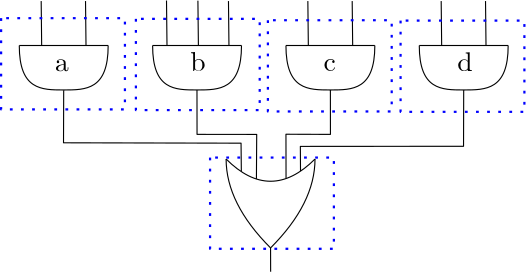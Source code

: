 <?xml version="1.0"?>
<!DOCTYPE ipe SYSTEM "ipe.dtd">
<ipe version="70218" creator="Ipe 7.2.28">
<info created="D:20241220130140" modified="D:20241220133442"/>
<ipestyle name="basic">
<symbol name="arrow/arc(spx)">
<path stroke="sym-stroke" fill="sym-stroke" pen="sym-pen">
0 0 m
-1 0.333 l
-1 -0.333 l
h
</path>
</symbol>
<symbol name="arrow/farc(spx)">
<path stroke="sym-stroke" fill="white" pen="sym-pen">
0 0 m
-1 0.333 l
-1 -0.333 l
h
</path>
</symbol>
<symbol name="arrow/ptarc(spx)">
<path stroke="sym-stroke" fill="sym-stroke" pen="sym-pen">
0 0 m
-1 0.333 l
-0.8 0 l
-1 -0.333 l
h
</path>
</symbol>
<symbol name="arrow/fptarc(spx)">
<path stroke="sym-stroke" fill="white" pen="sym-pen">
0 0 m
-1 0.333 l
-0.8 0 l
-1 -0.333 l
h
</path>
</symbol>
<symbol name="mark/circle(sx)" transformations="translations">
<path fill="sym-stroke">
0.6 0 0 0.6 0 0 e
0.4 0 0 0.4 0 0 e
</path>
</symbol>
<symbol name="mark/disk(sx)" transformations="translations">
<path fill="sym-stroke">
0.6 0 0 0.6 0 0 e
</path>
</symbol>
<symbol name="mark/fdisk(sfx)" transformations="translations">
<group>
<path fill="sym-fill">
0.5 0 0 0.5 0 0 e
</path>
<path fill="sym-stroke" fillrule="eofill">
0.6 0 0 0.6 0 0 e
0.4 0 0 0.4 0 0 e
</path>
</group>
</symbol>
<symbol name="mark/box(sx)" transformations="translations">
<path fill="sym-stroke" fillrule="eofill">
-0.6 -0.6 m
0.6 -0.6 l
0.6 0.6 l
-0.6 0.6 l
h
-0.4 -0.4 m
0.4 -0.4 l
0.4 0.4 l
-0.4 0.4 l
h
</path>
</symbol>
<symbol name="mark/square(sx)" transformations="translations">
<path fill="sym-stroke">
-0.6 -0.6 m
0.6 -0.6 l
0.6 0.6 l
-0.6 0.6 l
h
</path>
</symbol>
<symbol name="mark/fsquare(sfx)" transformations="translations">
<group>
<path fill="sym-fill">
-0.5 -0.5 m
0.5 -0.5 l
0.5 0.5 l
-0.5 0.5 l
h
</path>
<path fill="sym-stroke" fillrule="eofill">
-0.6 -0.6 m
0.6 -0.6 l
0.6 0.6 l
-0.6 0.6 l
h
-0.4 -0.4 m
0.4 -0.4 l
0.4 0.4 l
-0.4 0.4 l
h
</path>
</group>
</symbol>
<symbol name="mark/cross(sx)" transformations="translations">
<group>
<path fill="sym-stroke">
-0.43 -0.57 m
0.57 0.43 l
0.43 0.57 l
-0.57 -0.43 l
h
</path>
<path fill="sym-stroke">
-0.43 0.57 m
0.57 -0.43 l
0.43 -0.57 l
-0.57 0.43 l
h
</path>
</group>
</symbol>
<symbol name="arrow/fnormal(spx)">
<path stroke="sym-stroke" fill="white" pen="sym-pen">
0 0 m
-1 0.333 l
-1 -0.333 l
h
</path>
</symbol>
<symbol name="arrow/pointed(spx)">
<path stroke="sym-stroke" fill="sym-stroke" pen="sym-pen">
0 0 m
-1 0.333 l
-0.8 0 l
-1 -0.333 l
h
</path>
</symbol>
<symbol name="arrow/fpointed(spx)">
<path stroke="sym-stroke" fill="white" pen="sym-pen">
0 0 m
-1 0.333 l
-0.8 0 l
-1 -0.333 l
h
</path>
</symbol>
<symbol name="arrow/linear(spx)">
<path stroke="sym-stroke" pen="sym-pen">
-1 0.333 m
0 0 l
-1 -0.333 l
</path>
</symbol>
<symbol name="arrow/fdouble(spx)">
<path stroke="sym-stroke" fill="white" pen="sym-pen">
0 0 m
-1 0.333 l
-1 -0.333 l
h
-1 0 m
-2 0.333 l
-2 -0.333 l
h
</path>
</symbol>
<symbol name="arrow/double(spx)">
<path stroke="sym-stroke" fill="sym-stroke" pen="sym-pen">
0 0 m
-1 0.333 l
-1 -0.333 l
h
-1 0 m
-2 0.333 l
-2 -0.333 l
h
</path>
</symbol>
<symbol name="arrow/mid-normal(spx)">
<path stroke="sym-stroke" fill="sym-stroke" pen="sym-pen">
0.5 0 m
-0.5 0.333 l
-0.5 -0.333 l
h
</path>
</symbol>
<symbol name="arrow/mid-fnormal(spx)">
<path stroke="sym-stroke" fill="white" pen="sym-pen">
0.5 0 m
-0.5 0.333 l
-0.5 -0.333 l
h
</path>
</symbol>
<symbol name="arrow/mid-pointed(spx)">
<path stroke="sym-stroke" fill="sym-stroke" pen="sym-pen">
0.5 0 m
-0.5 0.333 l
-0.3 0 l
-0.5 -0.333 l
h
</path>
</symbol>
<symbol name="arrow/mid-fpointed(spx)">
<path stroke="sym-stroke" fill="white" pen="sym-pen">
0.5 0 m
-0.5 0.333 l
-0.3 0 l
-0.5 -0.333 l
h
</path>
</symbol>
<symbol name="arrow/mid-double(spx)">
<path stroke="sym-stroke" fill="sym-stroke" pen="sym-pen">
1 0 m
0 0.333 l
0 -0.333 l
h
0 0 m
-1 0.333 l
-1 -0.333 l
h
</path>
</symbol>
<symbol name="arrow/mid-fdouble(spx)">
<path stroke="sym-stroke" fill="white" pen="sym-pen">
1 0 m
0 0.333 l
0 -0.333 l
h
0 0 m
-1 0.333 l
-1 -0.333 l
h
</path>
</symbol>
<anglesize name="22.5 deg" value="22.5"/>
<anglesize name="30 deg" value="30"/>
<anglesize name="45 deg" value="45"/>
<anglesize name="60 deg" value="60"/>
<anglesize name="90 deg" value="90"/>
<arrowsize name="large" value="10"/>
<arrowsize name="small" value="5"/>
<arrowsize name="tiny" value="3"/>
<color name="blue" value="0 0 1"/>
<color name="brown" value="0.647 0.165 0.165"/>
<color name="darkblue" value="0 0 0.545"/>
<color name="darkcyan" value="0 0.545 0.545"/>
<color name="darkgray" value="0.663"/>
<color name="darkgreen" value="0 0.392 0"/>
<color name="darkmagenta" value="0.545 0 0.545"/>
<color name="darkorange" value="1 0.549 0"/>
<color name="darkred" value="0.545 0 0"/>
<color name="gold" value="1 0.843 0"/>
<color name="gray" value="0.745"/>
<color name="green" value="0 1 0"/>
<color name="lightblue" value="0.678 0.847 0.902"/>
<color name="lightcyan" value="0.878 1 1"/>
<color name="lightgray" value="0.827"/>
<color name="lightgreen" value="0.565 0.933 0.565"/>
<color name="lightyellow" value="1 1 0.878"/>
<color name="navy" value="0 0 0.502"/>
<color name="orange" value="1 0.647 0"/>
<color name="pink" value="1 0.753 0.796"/>
<color name="purple" value="0.627 0.125 0.941"/>
<color name="red" value="1 0 0"/>
<color name="seagreen" value="0.18 0.545 0.341"/>
<color name="turquoise" value="0.251 0.878 0.816"/>
<color name="violet" value="0.933 0.51 0.933"/>
<color name="yellow" value="1 1 0"/>
<dashstyle name="dash dot dotted" value="[4 2 1 2 1 2] 0"/>
<dashstyle name="dash dotted" value="[4 2 1 2] 0"/>
<dashstyle name="dashed" value="[4] 0"/>
<dashstyle name="dotted" value="[1 3] 0"/>
<gridsize name="10 pts (~3.5 mm)" value="10"/>
<gridsize name="14 pts (~5 mm)" value="14"/>
<gridsize name="16 pts (~6 mm)" value="16"/>
<gridsize name="20 pts (~7 mm)" value="20"/>
<gridsize name="28 pts (~10 mm)" value="28"/>
<gridsize name="32 pts (~12 mm)" value="32"/>
<gridsize name="4 pts" value="4"/>
<gridsize name="56 pts (~20 mm)" value="56"/>
<gridsize name="8 pts (~3 mm)" value="8"/>
<opacity name="10%" value="0.1"/>
<opacity name="30%" value="0.3"/>
<opacity name="50%" value="0.5"/>
<opacity name="75%" value="0.75"/>
<pen name="fat" value="1.2"/>
<pen name="heavier" value="0.8"/>
<pen name="ultrafat" value="2"/>
<symbolsize name="large" value="5"/>
<symbolsize name="small" value="2"/>
<symbolsize name="tiny" value="1.1"/>
<textsize name="Huge" value="\Huge"/>
<textsize name="LARGE" value="\LARGE"/>
<textsize name="Large" value="\Large"/>
<textsize name="footnote" value="\footnotesize"/>
<textsize name="huge" value="\huge"/>
<textsize name="large" value="\large"/>
<textsize name="script" value="\scriptsize"/>
<textsize name="small" value="\small"/>
<textsize name="tiny" value="\tiny"/>
<textstyle name="center" begin="\begin{center}" end="\end{center}"/>
<textstyle name="item" begin="\begin{itemize}\item{}" end="\end{itemize}"/>
<textstyle name="itemize" begin="\begin{itemize}" end="\end{itemize}"/>
<tiling name="falling" angle="-60" step="4" width="1"/>
<tiling name="rising" angle="30" step="4" width="1"/>
</ipestyle>
<page>
<layer name="alpha"/>
<view layers="alpha" active="alpha"/>
<path layer="alpha" stroke="black">
224 704 m
256 704 l
</path>
<path stroke="black">
224 704 m
224 688
240 688
256 688
256 704 c
</path>
<path stroke="black">
232.059 703.987 m
231.886 720.008 l
</path>
<path matrix="1 0 0 1 15.963 -0.00011122" stroke="black">
232.059 703.987 m
231.886 720.008 l
</path>
<path matrix="1 0 0 1 48 0" stroke="black">
224 704 m
256 704 l
</path>
<path matrix="1 0 0 1 48 0" stroke="black">
224 704 m
224 688
240 688
256 688
256 704 c
</path>
<path matrix="1 0 0 1 45.1166 0.177437" stroke="black">
232.059 703.987 m
231.886 720.008 l
</path>
<path matrix="1 0 0 1 67.423 -0.00011122" stroke="black">
232.059 703.987 m
231.886 720.008 l
</path>
<path matrix="1 0 0 1 56.4215 0.132795" stroke="black">
232.059 703.987 m
231.886 720.008 l
</path>
<path matrix="1 0 0 1 96 0" stroke="black">
224 704 m
256 704 l
</path>
<path matrix="1 0 0 1 96 0" stroke="black">
224 704 m
224 688
240 688
256 688
256 704 c
</path>
<path matrix="1 0 0 1 96 0" stroke="black">
232.059 703.987 m
231.886 720.008 l
</path>
<path matrix="1 0 0 1 111.963 -0.00011122" stroke="black">
232.059 703.987 m
231.886 720.008 l
</path>
<path matrix="1 0 0 1 144 0" stroke="black">
224 704 m
256 704 l
</path>
<path matrix="1 0 0 1 144 0" stroke="black">
224 704 m
224 688
240 688
256 688
256 704 c
</path>
<path matrix="1 0 0 1 144 0" stroke="black">
232.059 703.987 m
231.886 720.008 l
</path>
<path matrix="1 0 0 1 159.963 -0.00011122" stroke="black">
232.059 703.987 m
231.886 720.008 l
</path>
<path matrix="1 0 0 1 10.462 -40.8661" stroke="black">
288 704 m
304 688
320 704 c
</path>
<path matrix="1 0 0 1 10.462 -40.8661" stroke="black">
288 704 m
288 688
304 672 c
</path>
<path matrix="1 0 0 1 10.462 -40.8661" stroke="black">
304 672 m
320 688
320 704 c
</path>
<path stroke="blue" dash="dotted" pen="heavier">
217.46 713.848 m
217.46 681.005 l
262.033 681.005 l
262.033 713.848 l
h
</path>
<path matrix="1 0 0 1 48.5224 -0.252302" stroke="blue" dash="dotted" pen="heavier">
217.46 713.848 m
217.46 681.005 l
262.033 681.005 l
262.033 713.848 l
h
</path>
<path matrix="1 0 0 1 96.0439 -0.749411" stroke="blue" dash="dotted" pen="heavier">
217.46 713.848 m
217.46 681.005 l
262.033 681.005 l
262.033 713.848 l
h
</path>
<path matrix="1 0 0 1 143.808 -0.875771" stroke="blue" dash="dotted" pen="heavier">
217.46 713.848 m
217.46 681.005 l
262.033 681.005 l
262.033 713.848 l
h
</path>
<path stroke="black">
239.991 687.888 m
239.924 668.978 l
303.84 668.844 l
303.939 658.712 l
</path>
<path stroke="black">
287.972 687.961 m
287.995 672.007 l
309.473 671.995 l
309.372 655.98 l
</path>
<path stroke="black">
336 687.993 m
336.016 672.007 l
320.004 672.058 l
320.035 656.18 l
</path>
<path stroke="black">
383.99 687.954 m
383.933 667.723 l
325.188 667.683 l
325.244 658.812 l
</path>
<path stroke="black">
314.462 631.223 m
314.491 622.573 l
</path>
<path matrix="1 0 0 1 75.2256 -50.1907" stroke="blue" dash="dotted" pen="heavier">
217.46 713.848 m
217.46 681.005 l
262.033 681.005 l
262.033 713.848 l
h
</path>
<text matrix="1 0 0 1 31.684 367.385" transformations="translations" pos="205.086 327.359" stroke="black" type="label" width="4.981" height="4.289" depth="0" valign="baseline">a</text>
<text matrix="1 0 0 1 80.4327 367.494" transformations="translations" pos="205.086 327.359" stroke="black" type="label" width="5.535" height="6.918" depth="0" valign="baseline">b</text>
<text matrix="1 0 0 1 128.415 367.494" transformations="translations" pos="205.086 327.359" stroke="black" type="label" width="4.428" height="4.289" depth="0" valign="baseline">c</text>
<text matrix="1 0 0 1 176.615 367.385" transformations="translations" pos="205.086 327.359" stroke="black" type="label" width="5.535" height="6.918" depth="0" valign="baseline">d</text>
</page>
</ipe>
